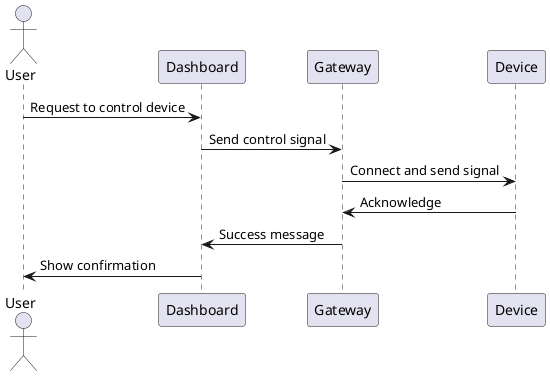 @startuml
actor User
participant Dashboard
participant Gateway
participant Device

User -> Dashboard : Request to control device
Dashboard -> Gateway : Send control signal
Gateway -> Device : Connect and send signal
Device -> Gateway : Acknowledge
Gateway -> Dashboard : Success message
Dashboard -> User : Show confirmation
@enduml
